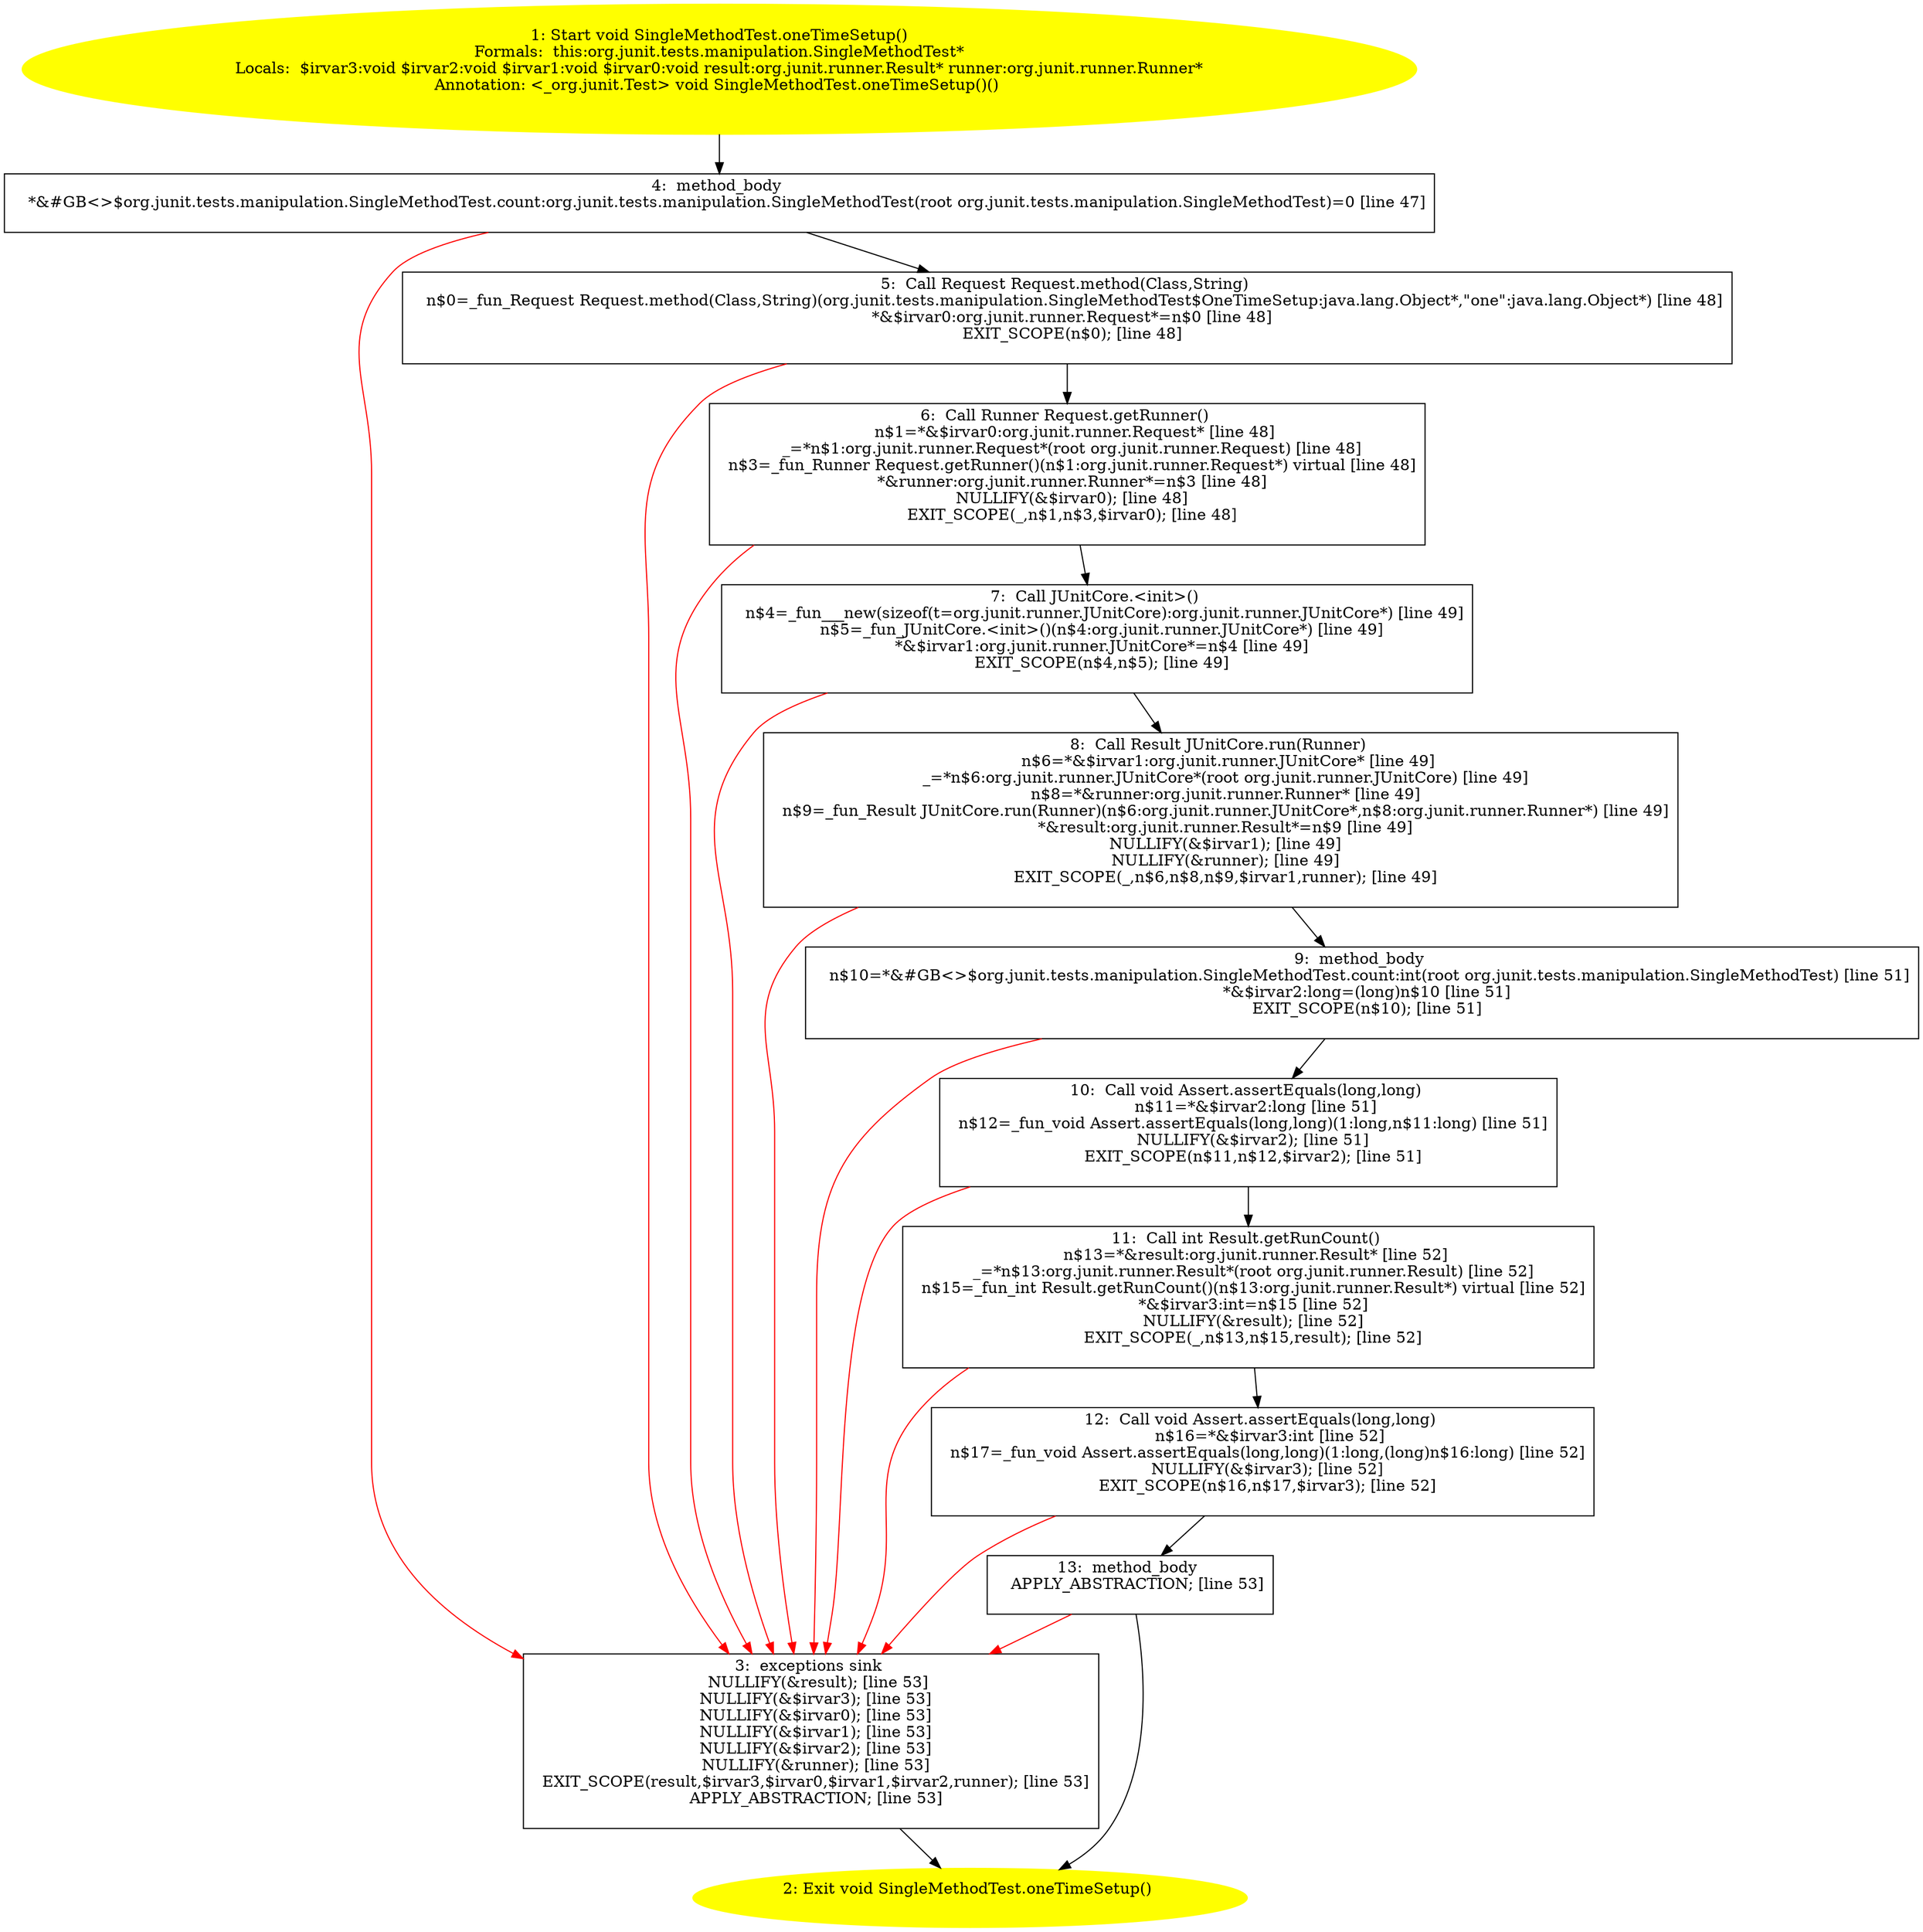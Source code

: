 /* @generated */
digraph cfg {
"org.junit.tests.manipulation.SingleMethodTest.oneTimeSetup():void.8c0fefe585a61fdccdfa1868efdb0eed_1" [label="1: Start void SingleMethodTest.oneTimeSetup()\nFormals:  this:org.junit.tests.manipulation.SingleMethodTest*\nLocals:  $irvar3:void $irvar2:void $irvar1:void $irvar0:void result:org.junit.runner.Result* runner:org.junit.runner.Runner*\nAnnotation: <_org.junit.Test> void SingleMethodTest.oneTimeSetup()() \n  " color=yellow style=filled]
	

	 "org.junit.tests.manipulation.SingleMethodTest.oneTimeSetup():void.8c0fefe585a61fdccdfa1868efdb0eed_1" -> "org.junit.tests.manipulation.SingleMethodTest.oneTimeSetup():void.8c0fefe585a61fdccdfa1868efdb0eed_4" ;
"org.junit.tests.manipulation.SingleMethodTest.oneTimeSetup():void.8c0fefe585a61fdccdfa1868efdb0eed_2" [label="2: Exit void SingleMethodTest.oneTimeSetup() \n  " color=yellow style=filled]
	

"org.junit.tests.manipulation.SingleMethodTest.oneTimeSetup():void.8c0fefe585a61fdccdfa1868efdb0eed_3" [label="3:  exceptions sink \n   NULLIFY(&result); [line 53]\n  NULLIFY(&$irvar3); [line 53]\n  NULLIFY(&$irvar0); [line 53]\n  NULLIFY(&$irvar1); [line 53]\n  NULLIFY(&$irvar2); [line 53]\n  NULLIFY(&runner); [line 53]\n  EXIT_SCOPE(result,$irvar3,$irvar0,$irvar1,$irvar2,runner); [line 53]\n  APPLY_ABSTRACTION; [line 53]\n " shape="box"]
	

	 "org.junit.tests.manipulation.SingleMethodTest.oneTimeSetup():void.8c0fefe585a61fdccdfa1868efdb0eed_3" -> "org.junit.tests.manipulation.SingleMethodTest.oneTimeSetup():void.8c0fefe585a61fdccdfa1868efdb0eed_2" ;
"org.junit.tests.manipulation.SingleMethodTest.oneTimeSetup():void.8c0fefe585a61fdccdfa1868efdb0eed_4" [label="4:  method_body \n   *&#GB<>$org.junit.tests.manipulation.SingleMethodTest.count:org.junit.tests.manipulation.SingleMethodTest(root org.junit.tests.manipulation.SingleMethodTest)=0 [line 47]\n " shape="box"]
	

	 "org.junit.tests.manipulation.SingleMethodTest.oneTimeSetup():void.8c0fefe585a61fdccdfa1868efdb0eed_4" -> "org.junit.tests.manipulation.SingleMethodTest.oneTimeSetup():void.8c0fefe585a61fdccdfa1868efdb0eed_5" ;
	 "org.junit.tests.manipulation.SingleMethodTest.oneTimeSetup():void.8c0fefe585a61fdccdfa1868efdb0eed_4" -> "org.junit.tests.manipulation.SingleMethodTest.oneTimeSetup():void.8c0fefe585a61fdccdfa1868efdb0eed_3" [color="red" ];
"org.junit.tests.manipulation.SingleMethodTest.oneTimeSetup():void.8c0fefe585a61fdccdfa1868efdb0eed_5" [label="5:  Call Request Request.method(Class,String) \n   n$0=_fun_Request Request.method(Class,String)(org.junit.tests.manipulation.SingleMethodTest$OneTimeSetup:java.lang.Object*,\"one\":java.lang.Object*) [line 48]\n  *&$irvar0:org.junit.runner.Request*=n$0 [line 48]\n  EXIT_SCOPE(n$0); [line 48]\n " shape="box"]
	

	 "org.junit.tests.manipulation.SingleMethodTest.oneTimeSetup():void.8c0fefe585a61fdccdfa1868efdb0eed_5" -> "org.junit.tests.manipulation.SingleMethodTest.oneTimeSetup():void.8c0fefe585a61fdccdfa1868efdb0eed_6" ;
	 "org.junit.tests.manipulation.SingleMethodTest.oneTimeSetup():void.8c0fefe585a61fdccdfa1868efdb0eed_5" -> "org.junit.tests.manipulation.SingleMethodTest.oneTimeSetup():void.8c0fefe585a61fdccdfa1868efdb0eed_3" [color="red" ];
"org.junit.tests.manipulation.SingleMethodTest.oneTimeSetup():void.8c0fefe585a61fdccdfa1868efdb0eed_6" [label="6:  Call Runner Request.getRunner() \n   n$1=*&$irvar0:org.junit.runner.Request* [line 48]\n  _=*n$1:org.junit.runner.Request*(root org.junit.runner.Request) [line 48]\n  n$3=_fun_Runner Request.getRunner()(n$1:org.junit.runner.Request*) virtual [line 48]\n  *&runner:org.junit.runner.Runner*=n$3 [line 48]\n  NULLIFY(&$irvar0); [line 48]\n  EXIT_SCOPE(_,n$1,n$3,$irvar0); [line 48]\n " shape="box"]
	

	 "org.junit.tests.manipulation.SingleMethodTest.oneTimeSetup():void.8c0fefe585a61fdccdfa1868efdb0eed_6" -> "org.junit.tests.manipulation.SingleMethodTest.oneTimeSetup():void.8c0fefe585a61fdccdfa1868efdb0eed_7" ;
	 "org.junit.tests.manipulation.SingleMethodTest.oneTimeSetup():void.8c0fefe585a61fdccdfa1868efdb0eed_6" -> "org.junit.tests.manipulation.SingleMethodTest.oneTimeSetup():void.8c0fefe585a61fdccdfa1868efdb0eed_3" [color="red" ];
"org.junit.tests.manipulation.SingleMethodTest.oneTimeSetup():void.8c0fefe585a61fdccdfa1868efdb0eed_7" [label="7:  Call JUnitCore.<init>() \n   n$4=_fun___new(sizeof(t=org.junit.runner.JUnitCore):org.junit.runner.JUnitCore*) [line 49]\n  n$5=_fun_JUnitCore.<init>()(n$4:org.junit.runner.JUnitCore*) [line 49]\n  *&$irvar1:org.junit.runner.JUnitCore*=n$4 [line 49]\n  EXIT_SCOPE(n$4,n$5); [line 49]\n " shape="box"]
	

	 "org.junit.tests.manipulation.SingleMethodTest.oneTimeSetup():void.8c0fefe585a61fdccdfa1868efdb0eed_7" -> "org.junit.tests.manipulation.SingleMethodTest.oneTimeSetup():void.8c0fefe585a61fdccdfa1868efdb0eed_8" ;
	 "org.junit.tests.manipulation.SingleMethodTest.oneTimeSetup():void.8c0fefe585a61fdccdfa1868efdb0eed_7" -> "org.junit.tests.manipulation.SingleMethodTest.oneTimeSetup():void.8c0fefe585a61fdccdfa1868efdb0eed_3" [color="red" ];
"org.junit.tests.manipulation.SingleMethodTest.oneTimeSetup():void.8c0fefe585a61fdccdfa1868efdb0eed_8" [label="8:  Call Result JUnitCore.run(Runner) \n   n$6=*&$irvar1:org.junit.runner.JUnitCore* [line 49]\n  _=*n$6:org.junit.runner.JUnitCore*(root org.junit.runner.JUnitCore) [line 49]\n  n$8=*&runner:org.junit.runner.Runner* [line 49]\n  n$9=_fun_Result JUnitCore.run(Runner)(n$6:org.junit.runner.JUnitCore*,n$8:org.junit.runner.Runner*) [line 49]\n  *&result:org.junit.runner.Result*=n$9 [line 49]\n  NULLIFY(&$irvar1); [line 49]\n  NULLIFY(&runner); [line 49]\n  EXIT_SCOPE(_,n$6,n$8,n$9,$irvar1,runner); [line 49]\n " shape="box"]
	

	 "org.junit.tests.manipulation.SingleMethodTest.oneTimeSetup():void.8c0fefe585a61fdccdfa1868efdb0eed_8" -> "org.junit.tests.manipulation.SingleMethodTest.oneTimeSetup():void.8c0fefe585a61fdccdfa1868efdb0eed_9" ;
	 "org.junit.tests.manipulation.SingleMethodTest.oneTimeSetup():void.8c0fefe585a61fdccdfa1868efdb0eed_8" -> "org.junit.tests.manipulation.SingleMethodTest.oneTimeSetup():void.8c0fefe585a61fdccdfa1868efdb0eed_3" [color="red" ];
"org.junit.tests.manipulation.SingleMethodTest.oneTimeSetup():void.8c0fefe585a61fdccdfa1868efdb0eed_9" [label="9:  method_body \n   n$10=*&#GB<>$org.junit.tests.manipulation.SingleMethodTest.count:int(root org.junit.tests.manipulation.SingleMethodTest) [line 51]\n  *&$irvar2:long=(long)n$10 [line 51]\n  EXIT_SCOPE(n$10); [line 51]\n " shape="box"]
	

	 "org.junit.tests.manipulation.SingleMethodTest.oneTimeSetup():void.8c0fefe585a61fdccdfa1868efdb0eed_9" -> "org.junit.tests.manipulation.SingleMethodTest.oneTimeSetup():void.8c0fefe585a61fdccdfa1868efdb0eed_10" ;
	 "org.junit.tests.manipulation.SingleMethodTest.oneTimeSetup():void.8c0fefe585a61fdccdfa1868efdb0eed_9" -> "org.junit.tests.manipulation.SingleMethodTest.oneTimeSetup():void.8c0fefe585a61fdccdfa1868efdb0eed_3" [color="red" ];
"org.junit.tests.manipulation.SingleMethodTest.oneTimeSetup():void.8c0fefe585a61fdccdfa1868efdb0eed_10" [label="10:  Call void Assert.assertEquals(long,long) \n   n$11=*&$irvar2:long [line 51]\n  n$12=_fun_void Assert.assertEquals(long,long)(1:long,n$11:long) [line 51]\n  NULLIFY(&$irvar2); [line 51]\n  EXIT_SCOPE(n$11,n$12,$irvar2); [line 51]\n " shape="box"]
	

	 "org.junit.tests.manipulation.SingleMethodTest.oneTimeSetup():void.8c0fefe585a61fdccdfa1868efdb0eed_10" -> "org.junit.tests.manipulation.SingleMethodTest.oneTimeSetup():void.8c0fefe585a61fdccdfa1868efdb0eed_11" ;
	 "org.junit.tests.manipulation.SingleMethodTest.oneTimeSetup():void.8c0fefe585a61fdccdfa1868efdb0eed_10" -> "org.junit.tests.manipulation.SingleMethodTest.oneTimeSetup():void.8c0fefe585a61fdccdfa1868efdb0eed_3" [color="red" ];
"org.junit.tests.manipulation.SingleMethodTest.oneTimeSetup():void.8c0fefe585a61fdccdfa1868efdb0eed_11" [label="11:  Call int Result.getRunCount() \n   n$13=*&result:org.junit.runner.Result* [line 52]\n  _=*n$13:org.junit.runner.Result*(root org.junit.runner.Result) [line 52]\n  n$15=_fun_int Result.getRunCount()(n$13:org.junit.runner.Result*) virtual [line 52]\n  *&$irvar3:int=n$15 [line 52]\n  NULLIFY(&result); [line 52]\n  EXIT_SCOPE(_,n$13,n$15,result); [line 52]\n " shape="box"]
	

	 "org.junit.tests.manipulation.SingleMethodTest.oneTimeSetup():void.8c0fefe585a61fdccdfa1868efdb0eed_11" -> "org.junit.tests.manipulation.SingleMethodTest.oneTimeSetup():void.8c0fefe585a61fdccdfa1868efdb0eed_12" ;
	 "org.junit.tests.manipulation.SingleMethodTest.oneTimeSetup():void.8c0fefe585a61fdccdfa1868efdb0eed_11" -> "org.junit.tests.manipulation.SingleMethodTest.oneTimeSetup():void.8c0fefe585a61fdccdfa1868efdb0eed_3" [color="red" ];
"org.junit.tests.manipulation.SingleMethodTest.oneTimeSetup():void.8c0fefe585a61fdccdfa1868efdb0eed_12" [label="12:  Call void Assert.assertEquals(long,long) \n   n$16=*&$irvar3:int [line 52]\n  n$17=_fun_void Assert.assertEquals(long,long)(1:long,(long)n$16:long) [line 52]\n  NULLIFY(&$irvar3); [line 52]\n  EXIT_SCOPE(n$16,n$17,$irvar3); [line 52]\n " shape="box"]
	

	 "org.junit.tests.manipulation.SingleMethodTest.oneTimeSetup():void.8c0fefe585a61fdccdfa1868efdb0eed_12" -> "org.junit.tests.manipulation.SingleMethodTest.oneTimeSetup():void.8c0fefe585a61fdccdfa1868efdb0eed_13" ;
	 "org.junit.tests.manipulation.SingleMethodTest.oneTimeSetup():void.8c0fefe585a61fdccdfa1868efdb0eed_12" -> "org.junit.tests.manipulation.SingleMethodTest.oneTimeSetup():void.8c0fefe585a61fdccdfa1868efdb0eed_3" [color="red" ];
"org.junit.tests.manipulation.SingleMethodTest.oneTimeSetup():void.8c0fefe585a61fdccdfa1868efdb0eed_13" [label="13:  method_body \n   APPLY_ABSTRACTION; [line 53]\n " shape="box"]
	

	 "org.junit.tests.manipulation.SingleMethodTest.oneTimeSetup():void.8c0fefe585a61fdccdfa1868efdb0eed_13" -> "org.junit.tests.manipulation.SingleMethodTest.oneTimeSetup():void.8c0fefe585a61fdccdfa1868efdb0eed_2" ;
	 "org.junit.tests.manipulation.SingleMethodTest.oneTimeSetup():void.8c0fefe585a61fdccdfa1868efdb0eed_13" -> "org.junit.tests.manipulation.SingleMethodTest.oneTimeSetup():void.8c0fefe585a61fdccdfa1868efdb0eed_3" [color="red" ];
}
